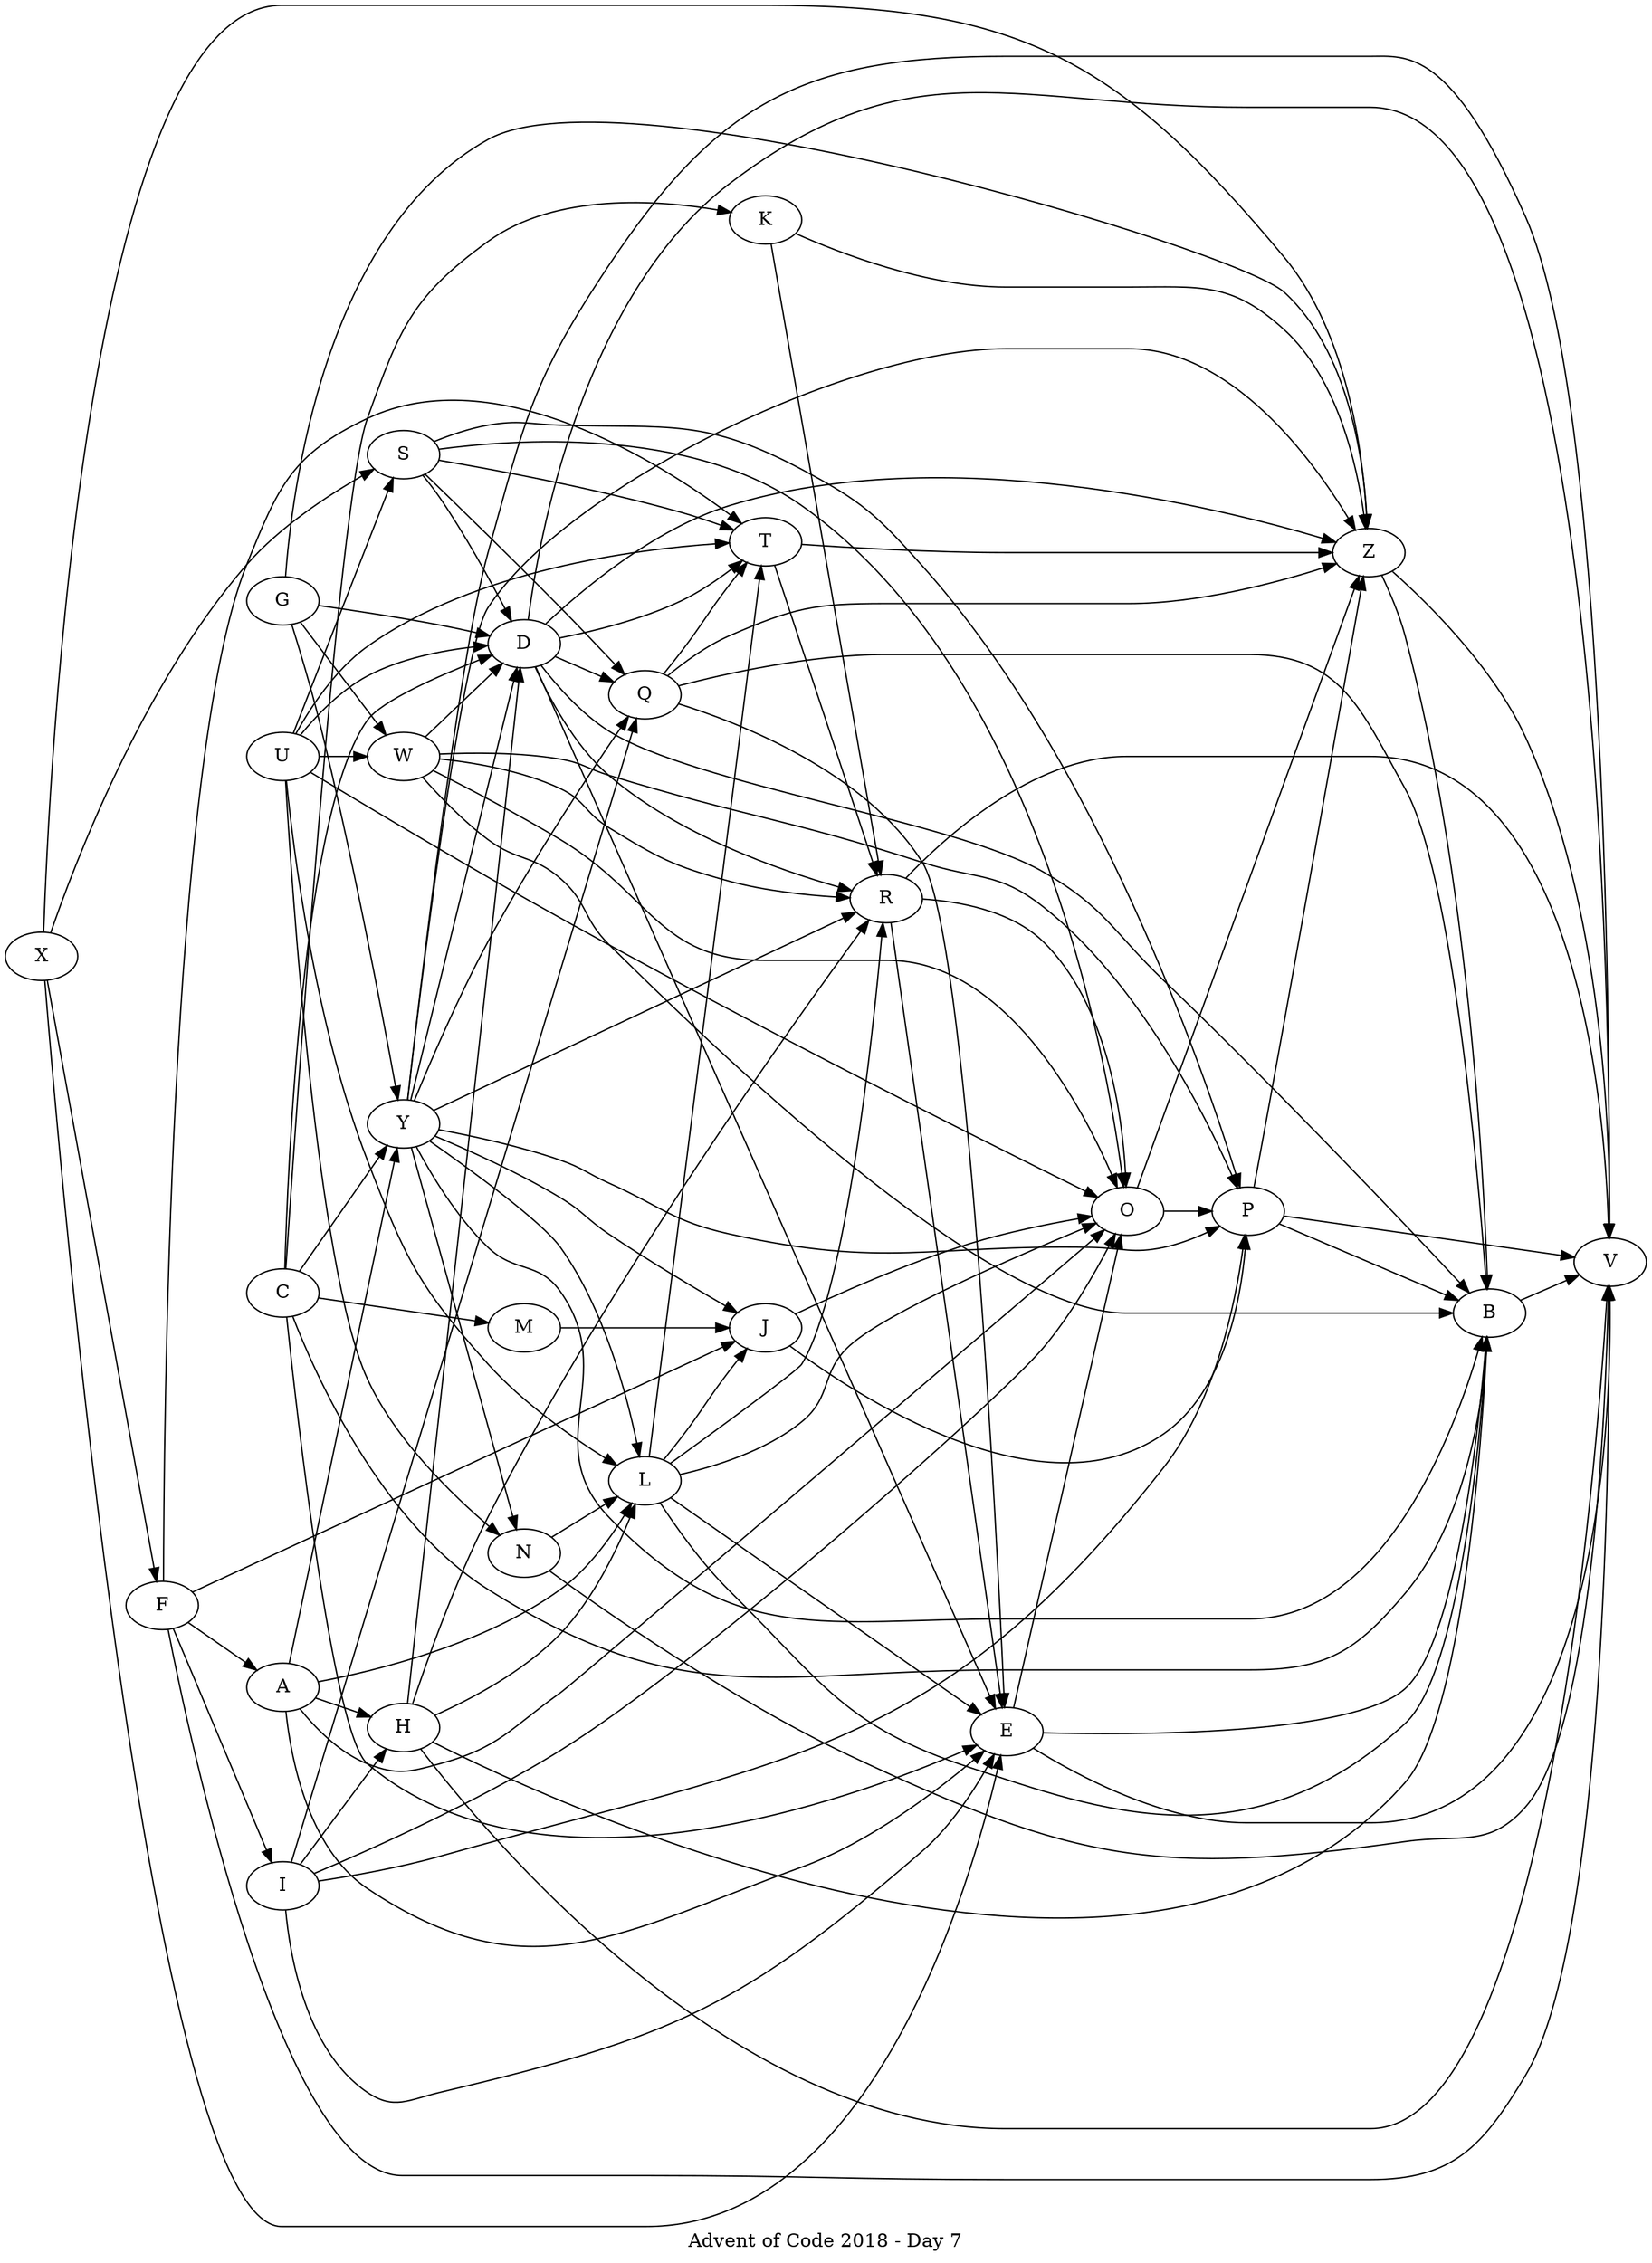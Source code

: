 digraph {
	rankdir=LR;
  #concentrate=true;
	label="Advent of Code 2018 - Day 7";
	#splines="line";
	K=0.1;


  G -> W
  X -> S
  F -> V
  C -> Y
  M -> J
  K -> Z
  U -> W
  I -> H
  W -> B
  A -> Y
  Y -> D
  S -> Q
  N -> V
  H -> D
  D -> Q
  L -> E
  Q -> E
  T -> R
  J -> P
  R -> E
  E -> V
  O -> P
  P -> B
  Z -> V
  B -> V
  Y -> B
  C -> B
  Q -> T
  W -> P
  X -> Z
  L -> T
  G -> Y
  Y -> R
  E -> B
  X -> E
  Y -> V
  H -> L
  L -> J
  S -> T
  F -> T
  Y -> J
  A -> H
  P -> Z
  R -> O
  X -> F
  I -> O
  Y -> Q
  S -> D
  Q -> B
  C -> D
  Y -> N
  O -> Z
  G -> D
  A -> O
  U -> N
  Y -> P
  E -> O
  I -> Q
  W -> O
  D -> B
  Z -> B
  L -> B
  P -> V
  C -> E
  S -> O
  U -> T
  U -> O
  Y -> L
  N -> L
  Q -> Z
  U -> L
  U -> D
  J -> O
  L -> R
  S -> P
  H -> R
  F -> I
  D -> T
  C -> M
  W -> D
  R -> V
  U -> S
  K -> R
  D -> V
  D -> R
  I -> E
  L -> O
  T -> Z
  A -> E
  D -> Z
  H -> V
  A -> L
  W -> R
  F -> A
  Y -> Z
  I -> P
  F -> J
  H -> B
  G -> Z
  C -> K
  D -> E
}
